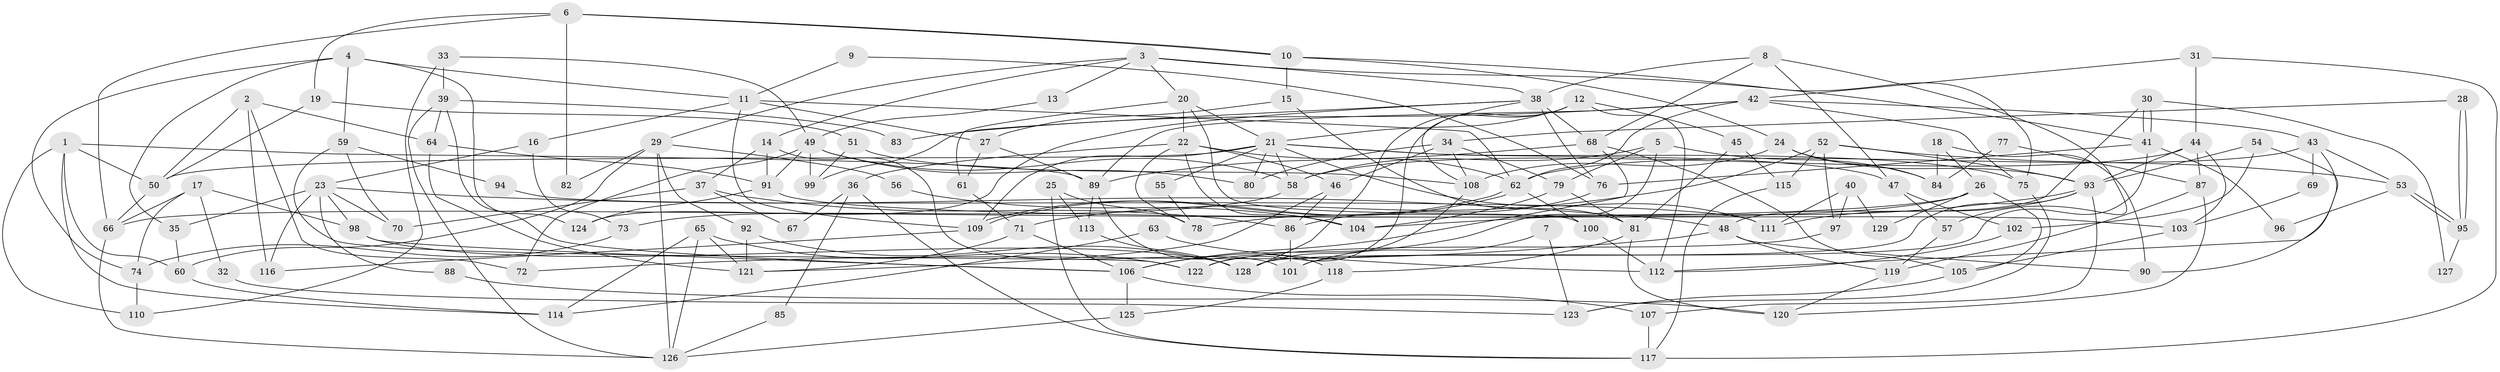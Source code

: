 // Generated by graph-tools (version 1.1) at 2025/26/03/09/25 03:26:09]
// undirected, 129 vertices, 258 edges
graph export_dot {
graph [start="1"]
  node [color=gray90,style=filled];
  1;
  2;
  3;
  4;
  5;
  6;
  7;
  8;
  9;
  10;
  11;
  12;
  13;
  14;
  15;
  16;
  17;
  18;
  19;
  20;
  21;
  22;
  23;
  24;
  25;
  26;
  27;
  28;
  29;
  30;
  31;
  32;
  33;
  34;
  35;
  36;
  37;
  38;
  39;
  40;
  41;
  42;
  43;
  44;
  45;
  46;
  47;
  48;
  49;
  50;
  51;
  52;
  53;
  54;
  55;
  56;
  57;
  58;
  59;
  60;
  61;
  62;
  63;
  64;
  65;
  66;
  67;
  68;
  69;
  70;
  71;
  72;
  73;
  74;
  75;
  76;
  77;
  78;
  79;
  80;
  81;
  82;
  83;
  84;
  85;
  86;
  87;
  88;
  89;
  90;
  91;
  92;
  93;
  94;
  95;
  96;
  97;
  98;
  99;
  100;
  101;
  102;
  103;
  104;
  105;
  106;
  107;
  108;
  109;
  110;
  111;
  112;
  113;
  114;
  115;
  116;
  117;
  118;
  119;
  120;
  121;
  122;
  123;
  124;
  125;
  126;
  127;
  128;
  129;
  1 -- 114;
  1 -- 50;
  1 -- 60;
  1 -- 89;
  1 -- 110;
  2 -- 116;
  2 -- 72;
  2 -- 50;
  2 -- 64;
  3 -- 29;
  3 -- 41;
  3 -- 13;
  3 -- 14;
  3 -- 20;
  3 -- 38;
  4 -- 11;
  4 -- 124;
  4 -- 35;
  4 -- 59;
  4 -- 74;
  5 -- 106;
  5 -- 58;
  5 -- 79;
  5 -- 84;
  6 -- 10;
  6 -- 10;
  6 -- 66;
  6 -- 19;
  6 -- 82;
  7 -- 101;
  7 -- 123;
  8 -- 38;
  8 -- 57;
  8 -- 47;
  8 -- 68;
  9 -- 11;
  9 -- 76;
  10 -- 75;
  10 -- 15;
  10 -- 24;
  11 -- 109;
  11 -- 62;
  11 -- 16;
  11 -- 27;
  12 -- 128;
  12 -- 21;
  12 -- 45;
  12 -- 112;
  12 -- 122;
  13 -- 49;
  14 -- 91;
  14 -- 37;
  14 -- 101;
  15 -- 27;
  15 -- 81;
  16 -- 73;
  16 -- 23;
  17 -- 66;
  17 -- 98;
  17 -- 32;
  17 -- 74;
  18 -- 26;
  18 -- 84;
  18 -- 90;
  19 -- 51;
  19 -- 50;
  20 -- 22;
  20 -- 21;
  20 -- 61;
  20 -- 100;
  21 -- 50;
  21 -- 47;
  21 -- 55;
  21 -- 58;
  21 -- 75;
  21 -- 80;
  21 -- 109;
  21 -- 111;
  22 -- 62;
  22 -- 46;
  22 -- 36;
  22 -- 78;
  22 -- 104;
  23 -- 98;
  23 -- 35;
  23 -- 48;
  23 -- 70;
  23 -- 88;
  23 -- 116;
  24 -- 108;
  24 -- 84;
  24 -- 93;
  25 -- 78;
  25 -- 117;
  25 -- 113;
  26 -- 66;
  26 -- 105;
  26 -- 78;
  26 -- 129;
  27 -- 61;
  27 -- 89;
  28 -- 34;
  28 -- 95;
  28 -- 95;
  29 -- 60;
  29 -- 92;
  29 -- 56;
  29 -- 82;
  29 -- 126;
  30 -- 48;
  30 -- 41;
  30 -- 41;
  30 -- 127;
  31 -- 117;
  31 -- 42;
  31 -- 44;
  32 -- 123;
  33 -- 110;
  33 -- 49;
  33 -- 39;
  34 -- 79;
  34 -- 46;
  34 -- 80;
  34 -- 108;
  35 -- 60;
  36 -- 117;
  36 -- 67;
  36 -- 85;
  37 -- 70;
  37 -- 67;
  37 -- 86;
  38 -- 68;
  38 -- 76;
  38 -- 99;
  38 -- 108;
  38 -- 124;
  39 -- 106;
  39 -- 64;
  39 -- 83;
  39 -- 126;
  40 -- 111;
  40 -- 97;
  40 -- 129;
  41 -- 76;
  41 -- 96;
  41 -- 101;
  42 -- 89;
  42 -- 62;
  42 -- 43;
  42 -- 75;
  42 -- 83;
  43 -- 112;
  43 -- 53;
  43 -- 62;
  43 -- 69;
  44 -- 93;
  44 -- 58;
  44 -- 87;
  44 -- 103;
  45 -- 81;
  45 -- 115;
  46 -- 86;
  46 -- 121;
  47 -- 57;
  47 -- 102;
  48 -- 90;
  48 -- 72;
  48 -- 119;
  49 -- 58;
  49 -- 80;
  49 -- 72;
  49 -- 91;
  49 -- 99;
  50 -- 66;
  51 -- 99;
  51 -- 108;
  52 -- 53;
  52 -- 93;
  52 -- 71;
  52 -- 97;
  52 -- 115;
  53 -- 95;
  53 -- 95;
  53 -- 96;
  54 -- 102;
  54 -- 93;
  54 -- 90;
  55 -- 78;
  56 -- 104;
  57 -- 119;
  58 -- 73;
  59 -- 122;
  59 -- 70;
  59 -- 94;
  60 -- 114;
  61 -- 71;
  62 -- 109;
  62 -- 109;
  62 -- 100;
  63 -- 112;
  63 -- 114;
  64 -- 91;
  64 -- 121;
  65 -- 121;
  65 -- 126;
  65 -- 114;
  65 -- 122;
  66 -- 126;
  68 -- 89;
  68 -- 105;
  68 -- 106;
  69 -- 103;
  71 -- 106;
  71 -- 121;
  73 -- 74;
  74 -- 110;
  75 -- 123;
  76 -- 86;
  77 -- 87;
  77 -- 84;
  79 -- 104;
  79 -- 81;
  81 -- 118;
  81 -- 120;
  85 -- 126;
  86 -- 101;
  87 -- 119;
  87 -- 120;
  88 -- 120;
  89 -- 113;
  89 -- 118;
  91 -- 103;
  91 -- 124;
  92 -- 121;
  92 -- 128;
  93 -- 128;
  93 -- 104;
  93 -- 107;
  93 -- 111;
  94 -- 111;
  95 -- 127;
  97 -- 122;
  98 -- 106;
  98 -- 128;
  100 -- 112;
  102 -- 112;
  103 -- 105;
  105 -- 123;
  106 -- 125;
  106 -- 107;
  107 -- 117;
  108 -- 128;
  109 -- 116;
  113 -- 128;
  115 -- 117;
  118 -- 125;
  119 -- 120;
  125 -- 126;
}
